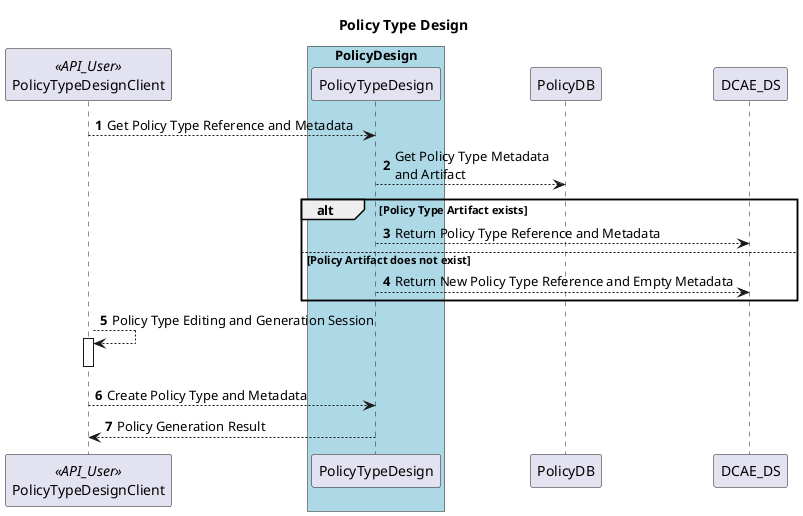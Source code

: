 @startuml

title Policy Type Design

participant PolicyTypeDesignClient <<API_User >>
box "PolicyDesign" #LightBlue
  participant PolicyTypeDesign
end box
autonumber

PolicyTypeDesignClient --> PolicyTypeDesign : Get Policy Type Reference and Metadata
PolicyTypeDesign --> PolicyDB : Get Policy Type Metadata\nand Artifact

alt Policy Type Artifact exists
  PolicyTypeDesign --> DCAE_DS : Return Policy Type Reference and Metadata
else Policy Artifact does not exist
  PolicyTypeDesign --> DCAE_DS : Return New Policy Type Reference and Empty Metadata
end

PolicyTypeDesignClient --> PolicyTypeDesignClient : Policy Type Editing and Generation Session

activate PolicyTypeDesignClient
deactivate PolicyTypeDesignClient

PolicyTypeDesignClient --> PolicyTypeDesign : Create Policy Type and Metadata
PolicyTypeDesign --> PolicyTypeDesignClient : Policy Generation Result

@enduml